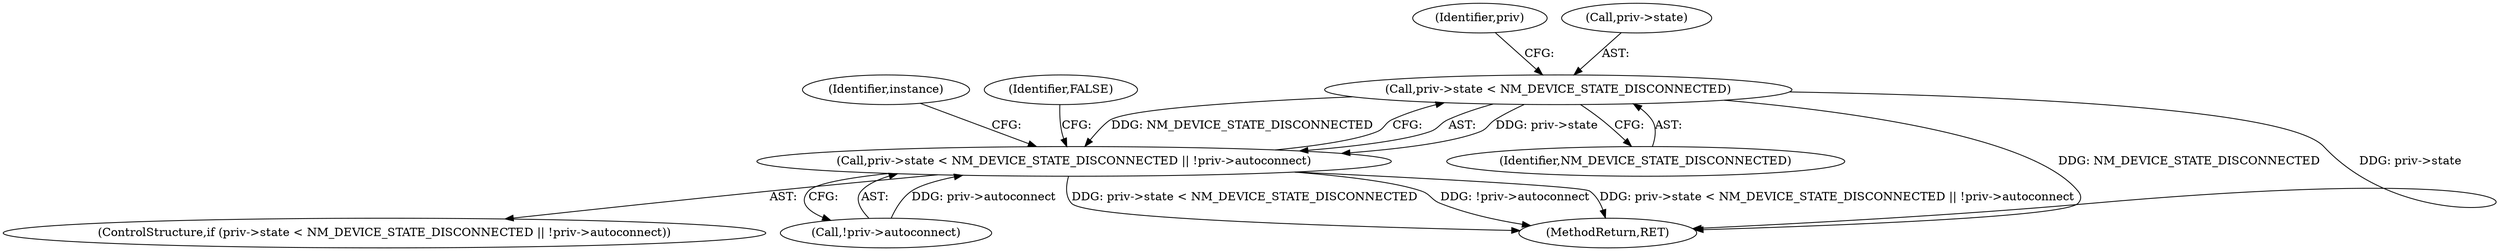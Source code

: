 digraph "0_NetworkManager_d5fc88e573fa58b93034b04d35a2454f5d28cad9@pointer" {
"1002708" [label="(Call,priv->state < NM_DEVICE_STATE_DISCONNECTED)"];
"1002707" [label="(Call,priv->state < NM_DEVICE_STATE_DISCONNECTED || !priv->autoconnect)"];
"1002708" [label="(Call,priv->state < NM_DEVICE_STATE_DISCONNECTED)"];
"1002715" [label="(Identifier,priv)"];
"1002709" [label="(Call,priv->state)"];
"1002707" [label="(Call,priv->state < NM_DEVICE_STATE_DISCONNECTED || !priv->autoconnect)"];
"1002721" [label="(Identifier,instance)"];
"1002712" [label="(Identifier,NM_DEVICE_STATE_DISCONNECTED)"];
"1007368" [label="(MethodReturn,RET)"];
"1002706" [label="(ControlStructure,if (priv->state < NM_DEVICE_STATE_DISCONNECTED || !priv->autoconnect))"];
"1002718" [label="(Identifier,FALSE)"];
"1002713" [label="(Call,!priv->autoconnect)"];
"1002708" -> "1002707"  [label="AST: "];
"1002708" -> "1002712"  [label="CFG: "];
"1002709" -> "1002708"  [label="AST: "];
"1002712" -> "1002708"  [label="AST: "];
"1002715" -> "1002708"  [label="CFG: "];
"1002707" -> "1002708"  [label="CFG: "];
"1002708" -> "1007368"  [label="DDG: NM_DEVICE_STATE_DISCONNECTED"];
"1002708" -> "1007368"  [label="DDG: priv->state"];
"1002708" -> "1002707"  [label="DDG: priv->state"];
"1002708" -> "1002707"  [label="DDG: NM_DEVICE_STATE_DISCONNECTED"];
"1002707" -> "1002706"  [label="AST: "];
"1002707" -> "1002713"  [label="CFG: "];
"1002713" -> "1002707"  [label="AST: "];
"1002718" -> "1002707"  [label="CFG: "];
"1002721" -> "1002707"  [label="CFG: "];
"1002707" -> "1007368"  [label="DDG: !priv->autoconnect"];
"1002707" -> "1007368"  [label="DDG: priv->state < NM_DEVICE_STATE_DISCONNECTED || !priv->autoconnect"];
"1002707" -> "1007368"  [label="DDG: priv->state < NM_DEVICE_STATE_DISCONNECTED"];
"1002713" -> "1002707"  [label="DDG: priv->autoconnect"];
}
